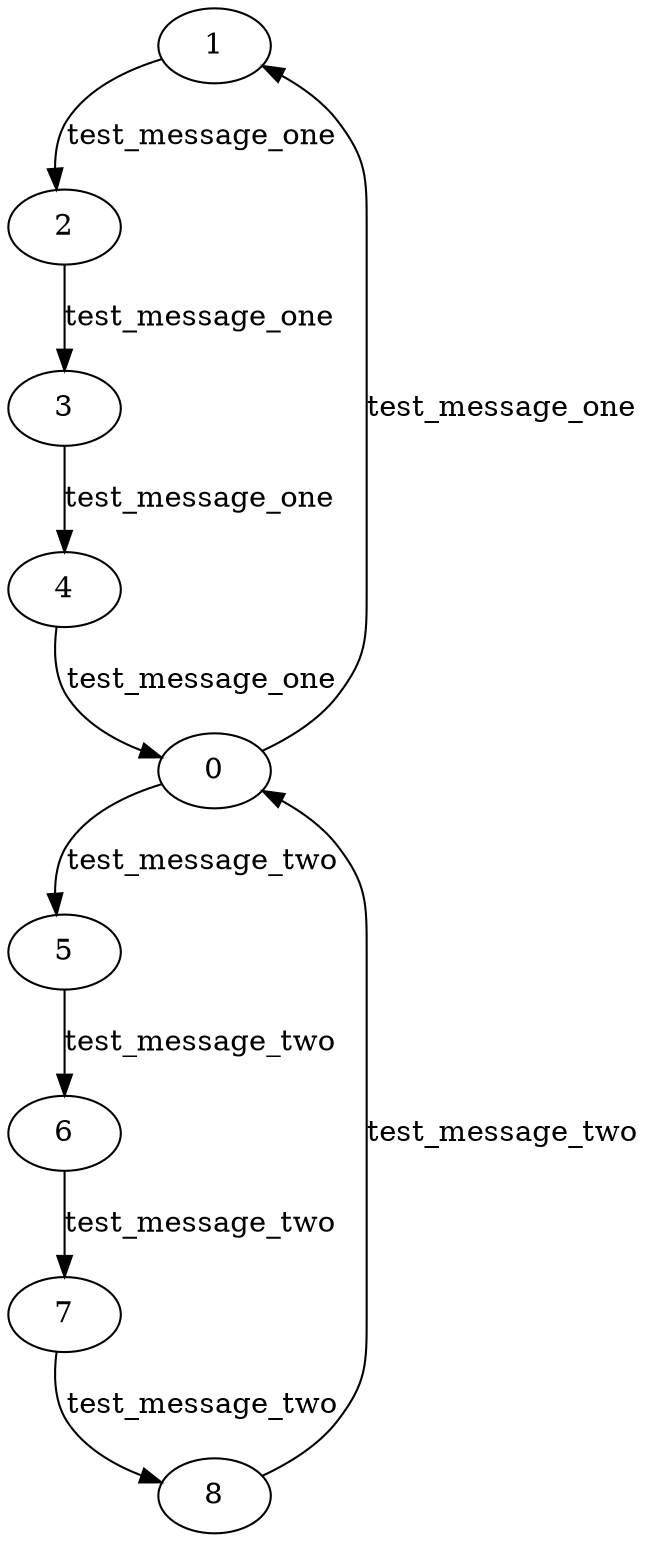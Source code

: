 digraph  {
1;
2;
3;
4;
0;
5;
6;
7;
8;
1 -> 2 [key=0, label=test_message_one];
2 -> 3 [key=0, label=test_message_one];
3 -> 4 [key=0, label=test_message_one];
4 -> 0 [key=0, label=test_message_one];
0 -> 1 [key=0, label=test_message_one];
0 -> 5 [key=0, label=test_message_two];
5 -> 6 [key=0, label=test_message_two];
6 -> 7 [key=0, label=test_message_two];
7 -> 8 [key=0, label=test_message_two];
8 -> 0 [key=0, label=test_message_two];
}
